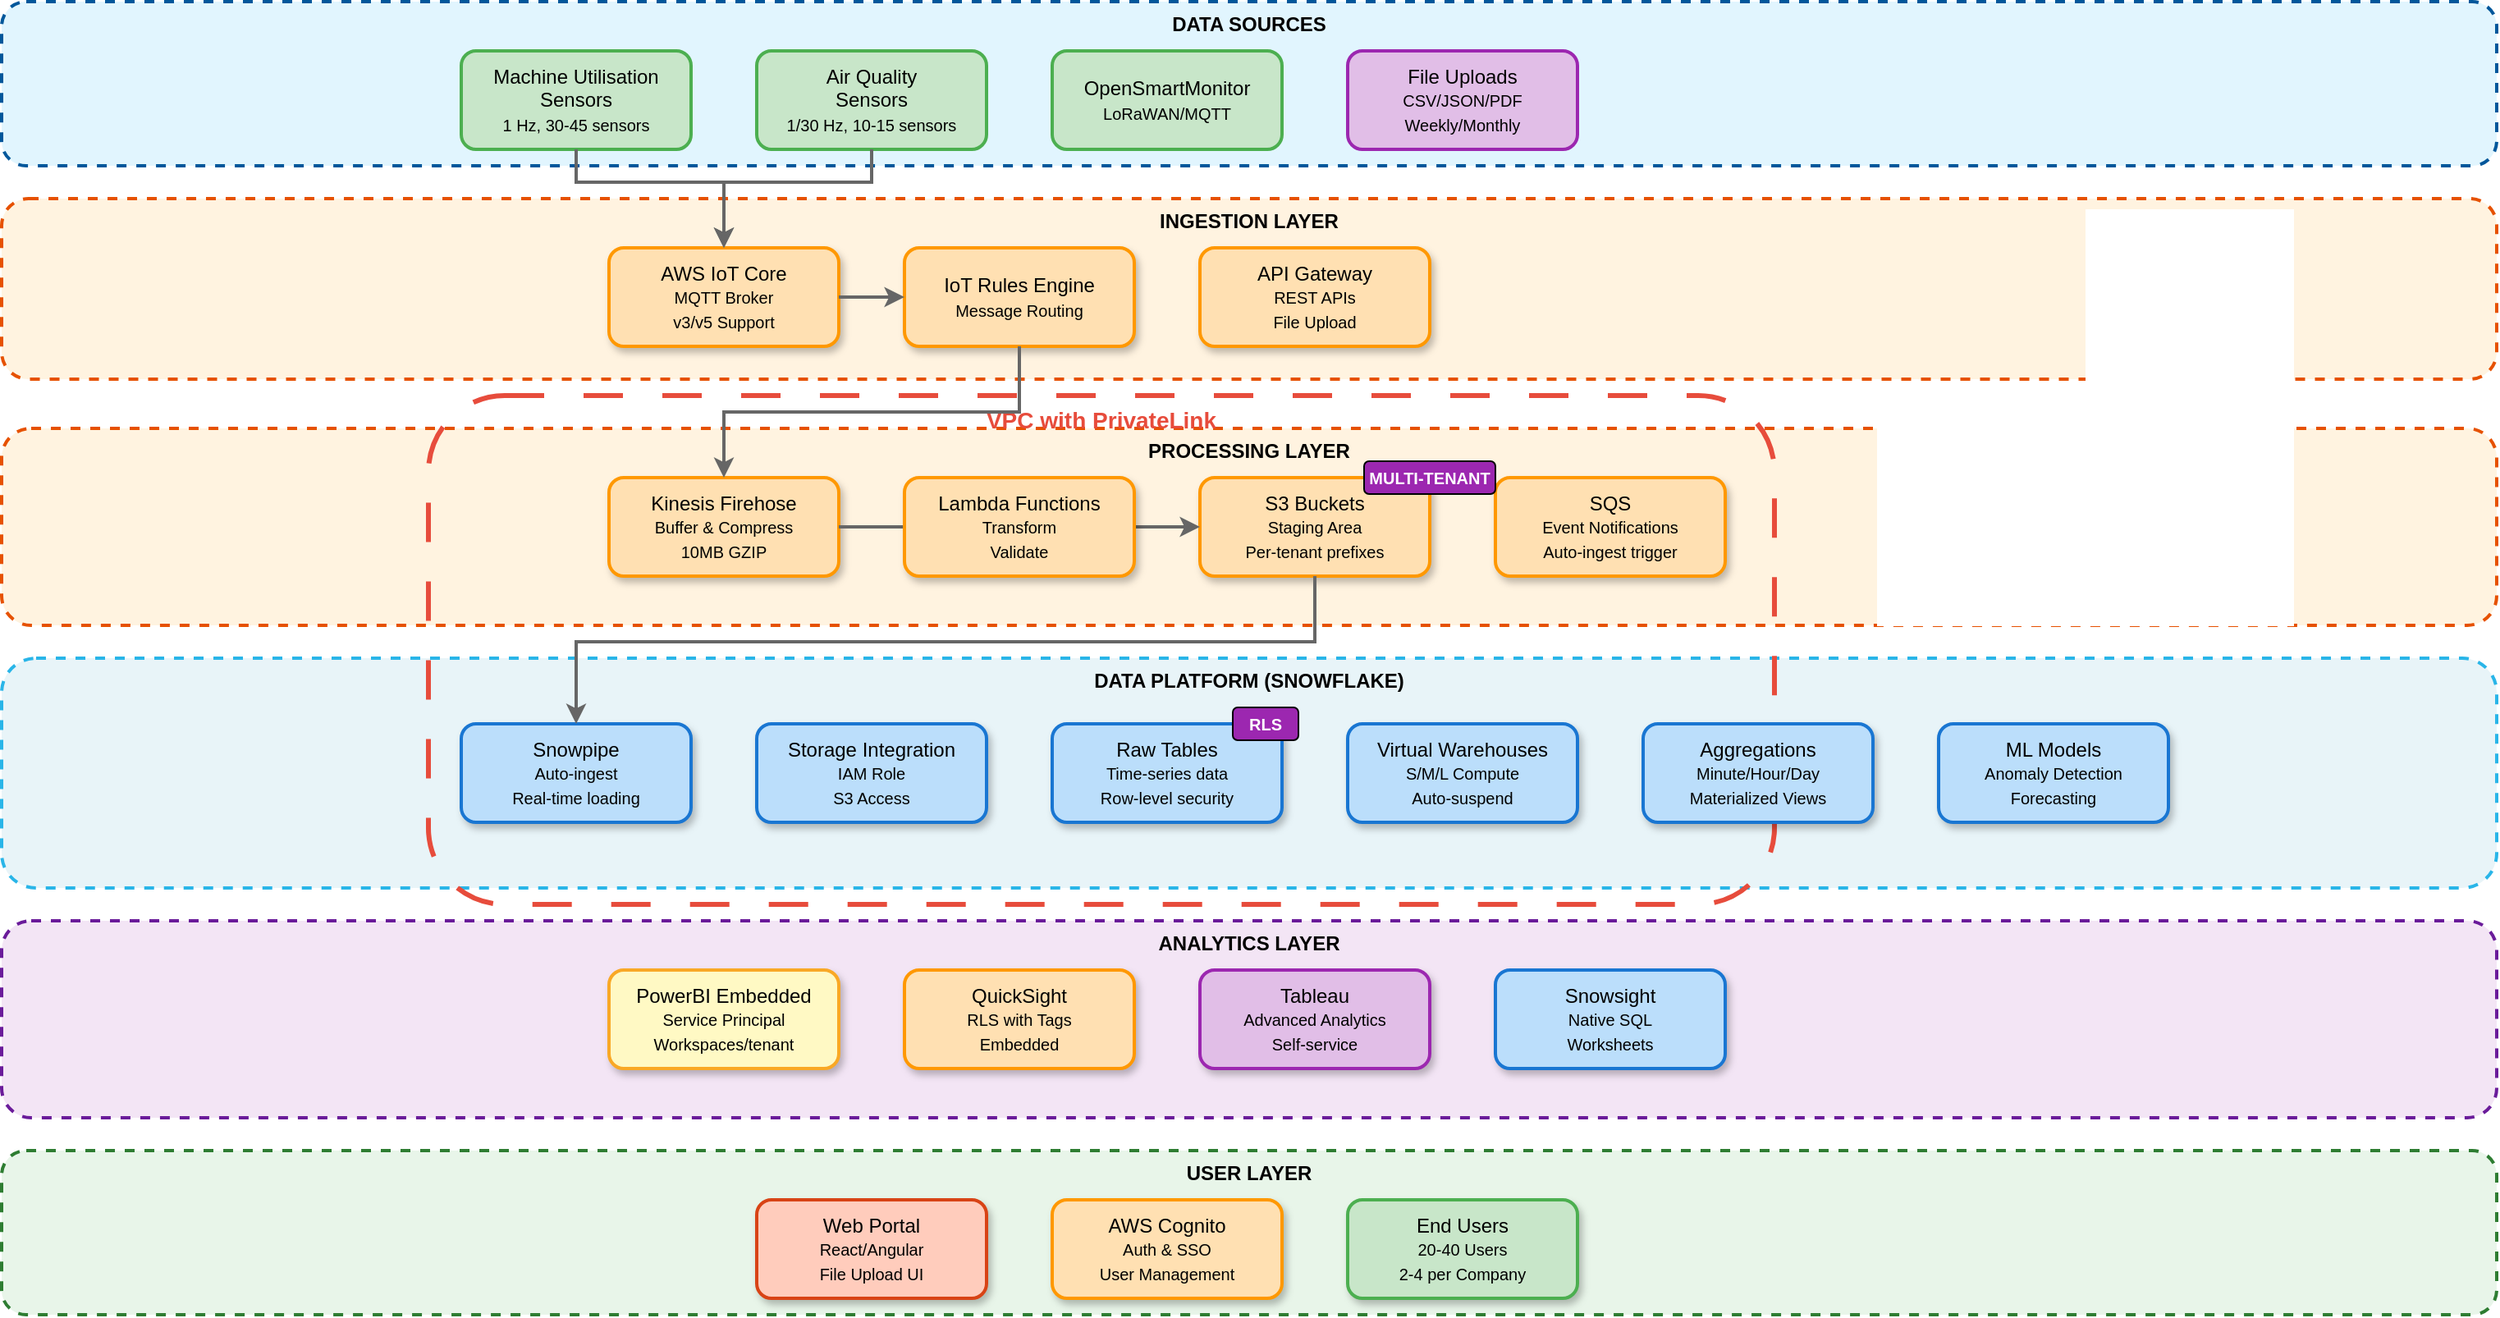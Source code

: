 <mxfile version="28.2.5" pages="2">
  <diagram name="Smart Manufacturing Data Hub" id="architecture">
    <mxGraphModel dx="1484" dy="1559" grid="1" gridSize="10" guides="1" tooltips="1" connect="1" arrows="1" fold="1" page="1" pageScale="1" pageWidth="1600" pageHeight="900" math="0" shadow="0">
      <root>
        <mxCell id="0" />
        <mxCell id="1" parent="0" />
        <mxCell id="layer-data" value="DATA PLATFORM (SNOWFLAKE)" style="rounded=1;whiteSpace=wrap;html=1;fillColor=#e8f4f8;strokeColor=#29b5e8;verticalAlign=top;fontStyle=1;fontSize=12;strokeWidth=2;dashed=1;" parent="1" vertex="1">
          <mxGeometry x="40" y="440" width="1520" height="140" as="geometry" />
        </mxCell>
        <mxCell id="layer-processing" value="PROCESSING LAYER" style="rounded=1;whiteSpace=wrap;html=1;fillColor=#fff3e0;strokeColor=#e65100;verticalAlign=top;fontStyle=1;fontSize=12;strokeWidth=2;dashed=1;" parent="1" vertex="1">
          <mxGeometry x="40" y="300" width="1520" height="120" as="geometry" />
        </mxCell>
        <mxCell id="vpc-boundary" value="VPC with PrivateLink" style="rounded=1;whiteSpace=wrap;html=1;fillColor=none;strokeColor=#e74c3c;strokeWidth=3;dashed=1;dashPattern=8 8;verticalAlign=top;fontStyle=1;fontSize=14;fontColor=#e74c3c;" parent="1" vertex="1">
          <mxGeometry x="300" y="280" width="820" height="310" as="geometry" />
        </mxCell>
        <mxCell id="layer-sources" value="DATA SOURCES" style="rounded=1;whiteSpace=wrap;html=1;fillColor=#e1f5fe;strokeColor=#01579b;verticalAlign=top;fontStyle=1;fontSize=12;strokeWidth=2;dashed=1;" parent="1" vertex="1">
          <mxGeometry x="40" y="40" width="1520" height="100" as="geometry" />
        </mxCell>
        <mxCell id="layer-ingestion" value="INGESTION LAYER" style="rounded=1;whiteSpace=wrap;html=1;fillColor=#fff3e0;strokeColor=#e65100;verticalAlign=top;fontStyle=1;fontSize=12;strokeWidth=2;dashed=1;" parent="1" vertex="1">
          <mxGeometry x="40" y="160" width="1520" height="110" as="geometry" />
        </mxCell>
        <mxCell id="layer-analytics" value="ANALYTICS LAYER" style="rounded=1;whiteSpace=wrap;html=1;fillColor=#f3e5f5;strokeColor=#6a1b9a;verticalAlign=top;fontStyle=1;fontSize=12;strokeWidth=2;dashed=1;" parent="1" vertex="1">
          <mxGeometry x="40" y="600" width="1520" height="120" as="geometry" />
        </mxCell>
        <mxCell id="layer-users" value="USER LAYER" style="rounded=1;whiteSpace=wrap;html=1;fillColor=#e8f5e9;strokeColor=#2e7d32;verticalAlign=top;fontStyle=1;fontSize=12;strokeWidth=2;dashed=1;" parent="1" vertex="1">
          <mxGeometry x="40" y="740" width="1520" height="100" as="geometry" />
        </mxCell>
        <mxCell id="sensor1" value="Machine Utilisation&lt;br&gt;Sensors&lt;br&gt;&lt;font size=&quot;1&quot;&gt;1 Hz, 30-45 sensors&lt;/font&gt;" style="rounded=1;whiteSpace=wrap;html=1;fillColor=#c8e6c9;strokeColor=#4caf50;strokeWidth=2;" parent="1" vertex="1">
          <mxGeometry x="320" y="70" width="140" height="60" as="geometry" />
        </mxCell>
        <mxCell id="sensor2" value="Air Quality&lt;br&gt;Sensors&lt;br&gt;&lt;font size=&quot;1&quot;&gt;1/30 Hz, 10-15 sensors&lt;/font&gt;" style="rounded=1;whiteSpace=wrap;html=1;fillColor=#c8e6c9;strokeColor=#4caf50;strokeWidth=2;" parent="1" vertex="1">
          <mxGeometry x="500" y="70" width="140" height="60" as="geometry" />
        </mxCell>
        <mxCell id="osm" value="OpenSmartMonitor&lt;br&gt;&lt;font size=&quot;1&quot;&gt;LoRaWAN/MQTT&lt;/font&gt;" style="rounded=1;whiteSpace=wrap;html=1;fillColor=#c8e6c9;strokeColor=#4caf50;strokeWidth=2;" parent="1" vertex="1">
          <mxGeometry x="680" y="70" width="140" height="60" as="geometry" />
        </mxCell>
        <mxCell id="files" value="File Uploads&lt;br&gt;&lt;font size=&quot;1&quot;&gt;CSV/JSON/PDF&lt;br&gt;Weekly/Monthly&lt;/font&gt;" style="rounded=1;whiteSpace=wrap;html=1;fillColor=#e1bee7;strokeColor=#9c27b0;strokeWidth=2;" parent="1" vertex="1">
          <mxGeometry x="860" y="70" width="140" height="60" as="geometry" />
        </mxCell>
        <mxCell id="iot-core" value="AWS IoT Core&lt;br&gt;&lt;font size=&quot;1&quot;&gt;MQTT Broker&lt;br&gt;v3/v5 Support&lt;/font&gt;" style="rounded=1;whiteSpace=wrap;html=1;fillColor=#ffe0b2;strokeColor=#ff9800;strokeWidth=2;shadow=1;" parent="1" vertex="1">
          <mxGeometry x="410" y="190" width="140" height="60" as="geometry" />
        </mxCell>
        <mxCell id="iot-rules" value="IoT Rules Engine&lt;br&gt;&lt;font size=&quot;1&quot;&gt;Message Routing&lt;/font&gt;" style="rounded=1;whiteSpace=wrap;html=1;fillColor=#ffe0b2;strokeColor=#ff9800;strokeWidth=2;shadow=1;" parent="1" vertex="1">
          <mxGeometry x="590" y="190" width="140" height="60" as="geometry" />
        </mxCell>
        <mxCell id="api-gateway" value="API Gateway&lt;br&gt;&lt;font size=&quot;1&quot;&gt;REST APIs&lt;br&gt;File Upload&lt;/font&gt;" style="rounded=1;whiteSpace=wrap;html=1;fillColor=#ffe0b2;strokeColor=#ff9800;strokeWidth=2;shadow=1;" parent="1" vertex="1">
          <mxGeometry x="770" y="190" width="140" height="60" as="geometry" />
        </mxCell>
        <mxCell id="kinesis" value="Kinesis Firehose&lt;br&gt;&lt;font size=&quot;1&quot;&gt;Buffer &amp; Compress&lt;br&gt;10MB GZIP&lt;/font&gt;" style="rounded=1;whiteSpace=wrap;html=1;fillColor=#ffe0b2;strokeColor=#ff9800;strokeWidth=2;shadow=1;" parent="1" vertex="1">
          <mxGeometry x="410" y="330" width="140" height="60" as="geometry" />
        </mxCell>
        <mxCell id="s3" value="S3 Buckets&lt;br&gt;&lt;font size=&quot;1&quot;&gt;Staging Area&lt;br&gt;Per-tenant prefixes&lt;/font&gt;" style="rounded=1;whiteSpace=wrap;html=1;fillColor=#ffe0b2;strokeColor=#ff9800;strokeWidth=2;shadow=1;" parent="1" vertex="1">
          <mxGeometry x="770" y="330" width="140" height="60" as="geometry" />
        </mxCell>
        <mxCell id="sqs" value="SQS&lt;br&gt;&lt;font size=&quot;1&quot;&gt;Event Notifications&lt;br&gt;Auto-ingest trigger&lt;/font&gt;" style="rounded=1;whiteSpace=wrap;html=1;fillColor=#ffe0b2;strokeColor=#ff9800;strokeWidth=2;shadow=1;" parent="1" vertex="1">
          <mxGeometry x="950" y="330" width="140" height="60" as="geometry" />
        </mxCell>
        <mxCell id="snowpipe" value="Snowpipe&lt;br&gt;&lt;font size=&quot;1&quot;&gt;Auto-ingest&lt;br&gt;Real-time loading&lt;/font&gt;" style="rounded=1;whiteSpace=wrap;html=1;fillColor=#bbdefb;strokeColor=#1976d2;strokeWidth=2;shadow=1;" parent="1" vertex="1">
          <mxGeometry x="320" y="480" width="140" height="60" as="geometry" />
        </mxCell>
        <mxCell id="storage-int" value="Storage Integration&lt;br&gt;&lt;font size=&quot;1&quot;&gt;IAM Role&lt;br&gt;S3 Access&lt;/font&gt;" style="rounded=1;whiteSpace=wrap;html=1;fillColor=#bbdefb;strokeColor=#1976d2;strokeWidth=2;shadow=1;" parent="1" vertex="1">
          <mxGeometry x="500" y="480" width="140" height="60" as="geometry" />
        </mxCell>
        <mxCell id="raw-tables" value="Raw Tables&lt;br&gt;&lt;font size=&quot;1&quot;&gt;Time-series data&lt;br&gt;Row-level security&lt;/font&gt;" style="rounded=1;whiteSpace=wrap;html=1;fillColor=#bbdefb;strokeColor=#1976d2;strokeWidth=2;shadow=1;" parent="1" vertex="1">
          <mxGeometry x="680" y="480" width="140" height="60" as="geometry" />
        </mxCell>
        <mxCell id="warehouses" value="Virtual Warehouses&lt;br&gt;&lt;font size=&quot;1&quot;&gt;S/M/L Compute&lt;br&gt;Auto-suspend&lt;/font&gt;" style="rounded=1;whiteSpace=wrap;html=1;fillColor=#bbdefb;strokeColor=#1976d2;strokeWidth=2;shadow=1;" parent="1" vertex="1">
          <mxGeometry x="860" y="480" width="140" height="60" as="geometry" />
        </mxCell>
        <mxCell id="aggregations" value="Aggregations&lt;br&gt;&lt;font size=&quot;1&quot;&gt;Minute/Hour/Day&lt;br&gt;Materialized Views&lt;/font&gt;" style="rounded=1;whiteSpace=wrap;html=1;fillColor=#bbdefb;strokeColor=#1976d2;strokeWidth=2;shadow=1;" parent="1" vertex="1">
          <mxGeometry x="1040" y="480" width="140" height="60" as="geometry" />
        </mxCell>
        <mxCell id="ml-models" value="ML Models&lt;br&gt;&lt;font size=&quot;1&quot;&gt;Anomaly Detection&lt;br&gt;Forecasting&lt;/font&gt;" style="rounded=1;whiteSpace=wrap;html=1;fillColor=#bbdefb;strokeColor=#1976d2;strokeWidth=2;shadow=1;" parent="1" vertex="1">
          <mxGeometry x="1220" y="480" width="140" height="60" as="geometry" />
        </mxCell>
        <mxCell id="powerbi" value="PowerBI Embedded&lt;br&gt;&lt;font size=&quot;1&quot;&gt;Service Principal&lt;br&gt;Workspaces/tenant&lt;/font&gt;" style="rounded=1;whiteSpace=wrap;html=1;fillColor=#fff9c4;strokeColor=#f9a825;strokeWidth=2;shadow=1;" parent="1" vertex="1">
          <mxGeometry x="410" y="630" width="140" height="60" as="geometry" />
        </mxCell>
        <mxCell id="quicksight" value="QuickSight&lt;br&gt;&lt;font size=&quot;1&quot;&gt;RLS with Tags&lt;br&gt;Embedded&lt;/font&gt;" style="rounded=1;whiteSpace=wrap;html=1;fillColor=#ffe0b2;strokeColor=#ff9800;strokeWidth=2;shadow=1;" parent="1" vertex="1">
          <mxGeometry x="590" y="630" width="140" height="60" as="geometry" />
        </mxCell>
        <mxCell id="tableau" value="Tableau&lt;br&gt;&lt;font size=&quot;1&quot;&gt;Advanced Analytics&lt;br&gt;Self-service&lt;/font&gt;" style="rounded=1;whiteSpace=wrap;html=1;fillColor=#e1bee7;strokeColor=#9c27b0;strokeWidth=2;shadow=1;" parent="1" vertex="1">
          <mxGeometry x="770" y="630" width="140" height="60" as="geometry" />
        </mxCell>
        <mxCell id="snowsight" value="Snowsight&lt;br&gt;&lt;font size=&quot;1&quot;&gt;Native SQL&lt;br&gt;Worksheets&lt;/font&gt;" style="rounded=1;whiteSpace=wrap;html=1;fillColor=#bbdefb;strokeColor=#1976d2;strokeWidth=2;shadow=1;" parent="1" vertex="1">
          <mxGeometry x="950" y="630" width="140" height="60" as="geometry" />
        </mxCell>
        <mxCell id="portal" value="Web Portal&lt;br&gt;&lt;font size=&quot;1&quot;&gt;React/Angular&lt;br&gt;File Upload UI&lt;/font&gt;" style="rounded=1;whiteSpace=wrap;html=1;fillColor=#ffccbc;strokeColor=#d84315;strokeWidth=2;shadow=1;" parent="1" vertex="1">
          <mxGeometry x="500" y="770" width="140" height="60" as="geometry" />
        </mxCell>
        <mxCell id="cognito" value="AWS Cognito&lt;br&gt;&lt;font size=&quot;1&quot;&gt;Auth &amp; SSO&lt;br&gt;User Management&lt;/font&gt;" style="rounded=1;whiteSpace=wrap;html=1;fillColor=#ffe0b2;strokeColor=#ff9800;strokeWidth=2;shadow=1;" parent="1" vertex="1">
          <mxGeometry x="680" y="770" width="140" height="60" as="geometry" />
        </mxCell>
        <mxCell id="users" value="End Users&lt;br&gt;&lt;font size=&quot;1&quot;&gt;20-40 Users&lt;br&gt;2-4 per Company&lt;/font&gt;" style="rounded=1;whiteSpace=wrap;html=1;fillColor=#c8e6c9;strokeColor=#4caf50;strokeWidth=2;shadow=1;" parent="1" vertex="1">
          <mxGeometry x="860" y="770" width="140" height="60" as="geometry" />
        </mxCell>
        <mxCell id="arrow1" style="edgeStyle=orthogonalEdgeStyle;rounded=0;orthogonalLoop=1;jettySize=auto;html=1;strokeWidth=2;strokeColor=#666666;endArrow=classic;endFill=1;" parent="1" source="sensor1" target="iot-core" edge="1">
          <mxGeometry relative="1" as="geometry">
            <Array as="points">
              <mxPoint x="390" y="150" />
              <mxPoint x="480" y="150" />
            </Array>
          </mxGeometry>
        </mxCell>
        <mxCell id="arrow2" style="edgeStyle=orthogonalEdgeStyle;rounded=0;orthogonalLoop=1;jettySize=auto;html=1;strokeWidth=2;strokeColor=#666666;endArrow=classic;endFill=1;" parent="1" source="iot-core" target="iot-rules" edge="1">
          <mxGeometry relative="1" as="geometry" />
        </mxCell>
        <mxCell id="arrow3" style="edgeStyle=orthogonalEdgeStyle;rounded=0;orthogonalLoop=1;jettySize=auto;html=1;strokeWidth=2;strokeColor=#666666;endArrow=classic;endFill=1;" parent="1" source="iot-rules" target="kinesis" edge="1">
          <mxGeometry relative="1" as="geometry">
            <Array as="points">
              <mxPoint x="660" y="290" />
              <mxPoint x="480" y="290" />
            </Array>
          </mxGeometry>
        </mxCell>
        <mxCell id="arrow4" style="edgeStyle=orthogonalEdgeStyle;rounded=0;orthogonalLoop=1;jettySize=auto;html=1;strokeWidth=2;strokeColor=#666666;endArrow=classic;endFill=1;" parent="1" source="kinesis" target="s3" edge="1">
          <mxGeometry relative="1" as="geometry" />
        </mxCell>
        <mxCell id="arrow5" style="edgeStyle=orthogonalEdgeStyle;rounded=0;orthogonalLoop=1;jettySize=auto;html=1;strokeWidth=2;strokeColor=#666666;endArrow=classic;endFill=1;exitX=0.5;exitY=1;exitDx=0;exitDy=0;entryX=0.5;entryY=0;entryDx=0;entryDy=0;" parent="1" source="s3" target="snowpipe" edge="1">
          <mxGeometry relative="1" as="geometry">
            <mxPoint x="840" y="410" as="sourcePoint" />
            <Array as="points">
              <mxPoint x="840" y="430" />
              <mxPoint x="390" y="430" />
            </Array>
          </mxGeometry>
        </mxCell>
        <mxCell id="mt-label1" value="MULTI-TENANT" style="rounded=1;whiteSpace=wrap;html=1;fillColor=#9c27b0;fontColor=#ffffff;fontSize=10;fontStyle=1;" parent="1" vertex="1">
          <mxGeometry x="870" y="320" width="80" height="20" as="geometry" />
        </mxCell>
        <mxCell id="mt-label2" value="RLS" style="rounded=1;whiteSpace=wrap;html=1;fillColor=#9c27b0;fontColor=#ffffff;fontSize=10;fontStyle=1;" parent="1" vertex="1">
          <mxGeometry x="790" y="470" width="40" height="20" as="geometry" />
        </mxCell>
        <mxCell id="7kCGyg8oxlNuaSmKWtxu-1" style="edgeStyle=orthogonalEdgeStyle;rounded=0;orthogonalLoop=1;jettySize=auto;html=1;strokeWidth=2;strokeColor=#666666;endArrow=classic;endFill=1;exitX=0.5;exitY=1;exitDx=0;exitDy=0;entryX=0.5;entryY=0;entryDx=0;entryDy=0;" parent="1" source="sensor2" target="iot-core" edge="1">
          <mxGeometry relative="1" as="geometry">
            <mxPoint x="440" y="140" as="sourcePoint" />
            <mxPoint x="530" y="200" as="targetPoint" />
            <Array as="points">
              <mxPoint x="570" y="150" />
              <mxPoint x="480" y="150" />
            </Array>
          </mxGeometry>
        </mxCell>
        <mxCell id="lambda" value="Lambda Functions&lt;br&gt;&lt;font size=&quot;1&quot;&gt;Transform&lt;br&gt;Validate&lt;/font&gt;" style="rounded=1;whiteSpace=wrap;html=1;fillColor=#ffe0b2;strokeColor=#ff9800;strokeWidth=2;shadow=1;" parent="1" vertex="1">
          <mxGeometry x="590" y="330" width="140" height="60" as="geometry" />
        </mxCell>
      </root>
    </mxGraphModel>
  </diagram>
  <diagram id="CH9NCuDyq--NntTYCnG1" name="Page-2">
    <mxGraphModel dx="1659" dy="1559" grid="1" gridSize="10" guides="1" tooltips="1" connect="1" arrows="1" fold="1" page="1" pageScale="1" pageWidth="1169" pageHeight="827" math="0" shadow="0">
      <root>
        <mxCell id="0" />
        <mxCell id="1" parent="0" />
      </root>
    </mxGraphModel>
  </diagram>
</mxfile>

